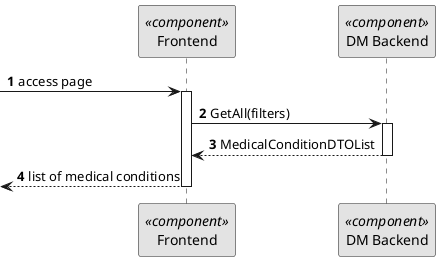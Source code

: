 @startuml
skinparam monochrome true
skinparam packageStyle rectangle
skinparam shadowing false

autonumber

participant "Frontend" as FE <<component>>
participant "DM Backend" as BE <<component>>



-> FE: access page
activate FE
FE -> BE: GetAll(filters)
activate BE
BE --> FE: MedicalConditionDTOList
deactivate BE
<--FE: list of medical conditions
deactivate FE


@enduml